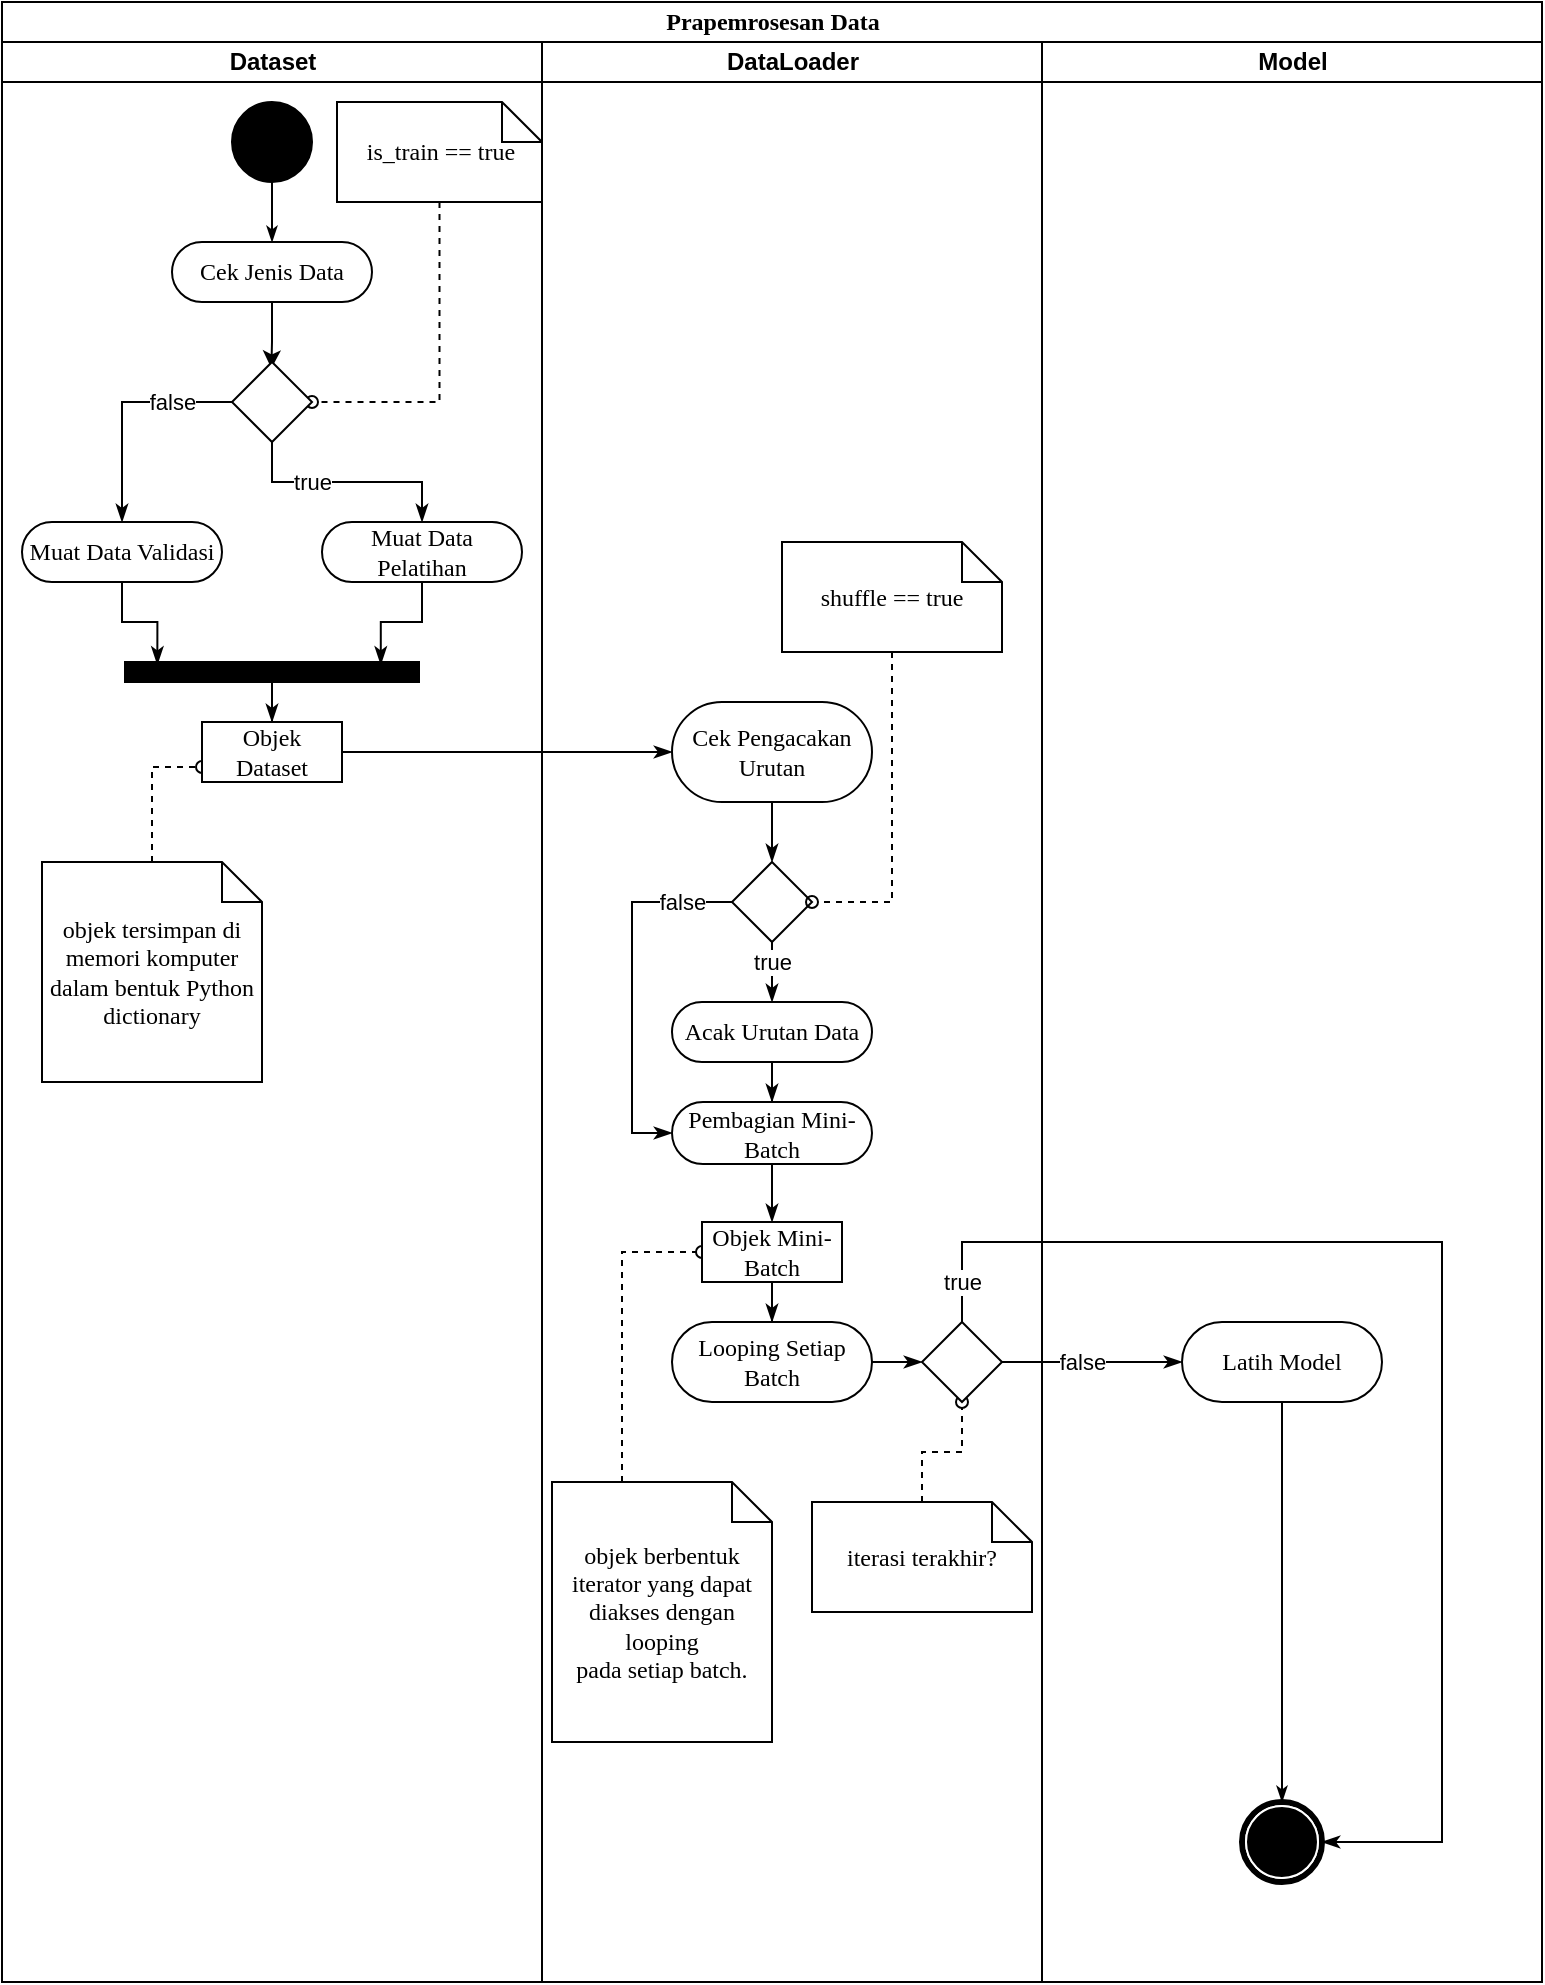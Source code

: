 <mxfile version="13.1.11" type="device"><diagram name="Page-1" id="0783ab3e-0a74-02c8-0abd-f7b4e66b4bec"><mxGraphModel dx="1422" dy="763" grid="1" gridSize="10" guides="1" tooltips="1" connect="1" arrows="1" fold="1" page="1" pageScale="1" pageWidth="850" pageHeight="1100" background="#ffffff" math="0" shadow="0"><root><mxCell id="0"/><mxCell id="1" parent="0"/><mxCell id="1c1d494c118603dd-1" value="Prapemrosesan Data" style="swimlane;html=1;childLayout=stackLayout;startSize=20;rounded=0;shadow=0;comic=0;labelBackgroundColor=none;strokeWidth=1;fontFamily=Verdana;fontSize=12;align=center;" parent="1" vertex="1"><mxGeometry x="40" y="20" width="770" height="990" as="geometry"/></mxCell><mxCell id="1c1d494c118603dd-2" value="Dataset" style="swimlane;html=1;startSize=20;" parent="1c1d494c118603dd-1" vertex="1"><mxGeometry y="20" width="270" height="970" as="geometry"/></mxCell><mxCell id="pxtw0jGOL5Mcqpof18Wn-16" style="edgeStyle=orthogonalEdgeStyle;rounded=0;orthogonalLoop=1;jettySize=auto;html=1;entryX=0.11;entryY=0.124;entryDx=0;entryDy=0;entryPerimeter=0;endArrow=classicThin;endFill=1;" parent="1c1d494c118603dd-2" source="pxtw0jGOL5Mcqpof18Wn-9" target="pxtw0jGOL5Mcqpof18Wn-14" edge="1"><mxGeometry relative="1" as="geometry"/></mxCell><mxCell id="pxtw0jGOL5Mcqpof18Wn-9" value="Muat Data Validasi" style="rounded=1;whiteSpace=wrap;html=1;shadow=0;comic=0;labelBackgroundColor=none;strokeWidth=1;fontFamily=Verdana;fontSize=12;align=center;arcSize=50;" parent="1c1d494c118603dd-2" vertex="1"><mxGeometry x="10" y="240" width="100" height="30" as="geometry"/></mxCell><mxCell id="pxtw0jGOL5Mcqpof18Wn-4" style="edgeStyle=orthogonalEdgeStyle;rounded=0;orthogonalLoop=1;jettySize=auto;html=1;entryX=0.492;entryY=0.08;entryDx=0;entryDy=0;entryPerimeter=0;" parent="1c1d494c118603dd-2" source="60571a20871a0731-8" target="pxtw0jGOL5Mcqpof18Wn-1" edge="1"><mxGeometry relative="1" as="geometry"/></mxCell><mxCell id="1c1d494c118603dd-27" style="edgeStyle=orthogonalEdgeStyle;rounded=0;html=1;labelBackgroundColor=none;startArrow=none;startFill=0;startSize=5;endArrow=classicThin;endFill=1;endSize=5;jettySize=auto;orthogonalLoop=1;strokeWidth=1;fontFamily=Verdana;fontSize=12" parent="1c1d494c118603dd-2" source="60571a20871a0731-4" target="60571a20871a0731-8" edge="1"><mxGeometry relative="1" as="geometry"/></mxCell><mxCell id="pxtw0jGOL5Mcqpof18Wn-7" style="edgeStyle=orthogonalEdgeStyle;rounded=0;orthogonalLoop=1;jettySize=auto;html=1;dashed=1;endArrow=oval;endFill=0;" parent="1c1d494c118603dd-2" source="pxtw0jGOL5Mcqpof18Wn-3" target="pxtw0jGOL5Mcqpof18Wn-1" edge="1"><mxGeometry relative="1" as="geometry"><Array as="points"><mxPoint x="219" y="180"/></Array></mxGeometry></mxCell><mxCell id="nbkwmokEyhTQEs7W3qlK-3" style="edgeStyle=orthogonalEdgeStyle;rounded=0;orthogonalLoop=1;jettySize=auto;html=1;entryX=0;entryY=0.75;entryDx=0;entryDy=0;endArrow=oval;endFill=0;dashed=1;" edge="1" parent="1c1d494c118603dd-2" source="nbkwmokEyhTQEs7W3qlK-1" target="pxtw0jGOL5Mcqpof18Wn-20"><mxGeometry relative="1" as="geometry"/></mxCell><mxCell id="nbkwmokEyhTQEs7W3qlK-1" value="objek tersimpan di memori komputer dalam bentuk Python dictionary" style="shape=note;whiteSpace=wrap;html=1;rounded=0;shadow=0;comic=0;labelBackgroundColor=none;strokeWidth=1;fontFamily=Verdana;fontSize=12;align=center;size=20;" vertex="1" parent="1c1d494c118603dd-2"><mxGeometry x="20" y="410" width="110" height="110" as="geometry"/></mxCell><mxCell id="pxtw0jGOL5Mcqpof18Wn-20" value="Objek Dataset" style="rounded=0;whiteSpace=wrap;html=1;shadow=0;comic=0;labelBackgroundColor=none;strokeWidth=1;fontFamily=Verdana;fontSize=12;align=center;arcSize=50;" parent="1c1d494c118603dd-2" vertex="1"><mxGeometry x="100" y="340" width="70" height="30" as="geometry"/></mxCell><mxCell id="60571a20871a0731-4" value="" style="ellipse;whiteSpace=wrap;html=1;rounded=0;shadow=0;comic=0;labelBackgroundColor=none;strokeWidth=1;fillColor=#000000;fontFamily=Verdana;fontSize=12;align=center;" parent="1c1d494c118603dd-2" vertex="1"><mxGeometry x="115" y="30" width="40" height="40" as="geometry"/></mxCell><mxCell id="pxtw0jGOL5Mcqpof18Wn-11" style="edgeStyle=orthogonalEdgeStyle;rounded=0;orthogonalLoop=1;jettySize=auto;html=1;endArrow=classicThin;endFill=1;" parent="1c1d494c118603dd-2" source="pxtw0jGOL5Mcqpof18Wn-1" target="pxtw0jGOL5Mcqpof18Wn-9" edge="1"><mxGeometry relative="1" as="geometry"><Array as="points"><mxPoint x="60" y="180"/></Array></mxGeometry></mxCell><mxCell id="pxtw0jGOL5Mcqpof18Wn-13" value="false" style="edgeLabel;html=1;align=center;verticalAlign=middle;resizable=0;points=[];" parent="pxtw0jGOL5Mcqpof18Wn-11" vertex="1" connectable="0"><mxGeometry x="-0.65" y="-2" relative="1" as="geometry"><mxPoint x="-10" y="2" as="offset"/></mxGeometry></mxCell><mxCell id="pxtw0jGOL5Mcqpof18Wn-18" style="edgeStyle=orthogonalEdgeStyle;rounded=0;orthogonalLoop=1;jettySize=auto;html=1;endArrow=classicThin;endFill=1;" parent="1c1d494c118603dd-2" source="pxtw0jGOL5Mcqpof18Wn-1" target="pxtw0jGOL5Mcqpof18Wn-8" edge="1"><mxGeometry relative="1" as="geometry"><Array as="points"><mxPoint x="135" y="220"/><mxPoint x="210" y="220"/></Array></mxGeometry></mxCell><mxCell id="pxtw0jGOL5Mcqpof18Wn-23" value="true" style="edgeLabel;html=1;align=center;verticalAlign=middle;resizable=0;points=[];" parent="pxtw0jGOL5Mcqpof18Wn-18" vertex="1" connectable="0"><mxGeometry x="0.209" y="-2" relative="1" as="geometry"><mxPoint x="-29.66" y="-2" as="offset"/></mxGeometry></mxCell><mxCell id="pxtw0jGOL5Mcqpof18Wn-1" value="" style="rhombus;whiteSpace=wrap;html=1;" parent="1c1d494c118603dd-2" vertex="1"><mxGeometry x="115" y="160" width="40" height="40" as="geometry"/></mxCell><mxCell id="pxtw0jGOL5Mcqpof18Wn-21" style="edgeStyle=orthogonalEdgeStyle;rounded=0;orthogonalLoop=1;jettySize=auto;html=1;entryX=0.5;entryY=0;entryDx=0;entryDy=0;endArrow=classicThin;endFill=1;" parent="1c1d494c118603dd-2" source="pxtw0jGOL5Mcqpof18Wn-14" target="pxtw0jGOL5Mcqpof18Wn-20" edge="1"><mxGeometry relative="1" as="geometry"/></mxCell><mxCell id="pxtw0jGOL5Mcqpof18Wn-14" value="" style="whiteSpace=wrap;html=1;rounded=0;shadow=0;comic=0;labelBackgroundColor=none;strokeWidth=1;fillColor=#000000;fontFamily=Verdana;fontSize=12;align=center;rotation=0;" parent="1c1d494c118603dd-2" vertex="1"><mxGeometry x="61.5" y="310" width="147" height="10" as="geometry"/></mxCell><mxCell id="pxtw0jGOL5Mcqpof18Wn-17" style="edgeStyle=orthogonalEdgeStyle;rounded=0;orthogonalLoop=1;jettySize=auto;html=1;entryX=0.87;entryY=0.124;entryDx=0;entryDy=0;entryPerimeter=0;endArrow=classicThin;endFill=1;" parent="1c1d494c118603dd-2" source="pxtw0jGOL5Mcqpof18Wn-8" target="pxtw0jGOL5Mcqpof18Wn-14" edge="1"><mxGeometry relative="1" as="geometry"/></mxCell><mxCell id="60571a20871a0731-8" value="Cek Jenis Data" style="rounded=1;whiteSpace=wrap;html=1;shadow=0;comic=0;labelBackgroundColor=none;strokeWidth=1;fontFamily=Verdana;fontSize=12;align=center;arcSize=50;" parent="1c1d494c118603dd-2" vertex="1"><mxGeometry x="85" y="100" width="100" height="30" as="geometry"/></mxCell><mxCell id="pxtw0jGOL5Mcqpof18Wn-8" value="Muat Data Pelatihan" style="rounded=1;whiteSpace=wrap;html=1;shadow=0;comic=0;labelBackgroundColor=none;strokeWidth=1;fontFamily=Verdana;fontSize=12;align=center;arcSize=50;" parent="1c1d494c118603dd-2" vertex="1"><mxGeometry x="160" y="240" width="100" height="30" as="geometry"/></mxCell><mxCell id="pxtw0jGOL5Mcqpof18Wn-3" value="&lt;div&gt;is_train == true&lt;/div&gt;" style="shape=note;whiteSpace=wrap;html=1;rounded=0;shadow=0;comic=0;labelBackgroundColor=none;strokeWidth=1;fontFamily=Verdana;fontSize=12;align=center;size=20;" parent="1c1d494c118603dd-2" vertex="1"><mxGeometry x="167.5" y="30" width="102.5" height="50" as="geometry"/></mxCell><mxCell id="1c1d494c118603dd-3" value="DataLoader" style="swimlane;html=1;startSize=20;" parent="1c1d494c118603dd-1" vertex="1"><mxGeometry x="270" y="20" width="250" height="970" as="geometry"/></mxCell><mxCell id="pxtw0jGOL5Mcqpof18Wn-25" style="edgeStyle=orthogonalEdgeStyle;rounded=0;orthogonalLoop=1;jettySize=auto;html=1;endArrow=classicThin;endFill=1;" parent="1c1d494c118603dd-3" source="1c1d494c118603dd-11" target="pxtw0jGOL5Mcqpof18Wn-24" edge="1"><mxGeometry relative="1" as="geometry"/></mxCell><mxCell id="pxtw0jGOL5Mcqpof18Wn-41" style="edgeStyle=orthogonalEdgeStyle;rounded=0;orthogonalLoop=1;jettySize=auto;html=1;endArrow=classicThin;endFill=1;" parent="1c1d494c118603dd-3" source="pxtw0jGOL5Mcqpof18Wn-28" target="1c1d494c118603dd-15" edge="1"><mxGeometry relative="1" as="geometry"/></mxCell><mxCell id="pxtw0jGOL5Mcqpof18Wn-44" style="edgeStyle=orthogonalEdgeStyle;rounded=0;orthogonalLoop=1;jettySize=auto;html=1;entryX=0;entryY=0.5;entryDx=0;entryDy=0;endArrow=oval;endFill=0;dashed=1;" parent="1c1d494c118603dd-3" source="pxtw0jGOL5Mcqpof18Wn-43" target="1c1d494c118603dd-15" edge="1"><mxGeometry relative="1" as="geometry"><Array as="points"><mxPoint x="40" y="605"/></Array></mxGeometry></mxCell><mxCell id="pxtw0jGOL5Mcqpof18Wn-43" value="&lt;div&gt;objek berbentuk iterator yang dapat diakses dengan looping&lt;/div&gt;&lt;div&gt;pada setiap batch.&lt;br&gt;&lt;/div&gt;" style="shape=note;whiteSpace=wrap;html=1;rounded=0;shadow=0;comic=0;labelBackgroundColor=none;strokeWidth=1;fontFamily=Verdana;fontSize=12;align=center;size=20;" parent="1c1d494c118603dd-3" vertex="1"><mxGeometry x="5" y="720" width="110" height="130" as="geometry"/></mxCell><mxCell id="pxtw0jGOL5Mcqpof18Wn-48" style="edgeStyle=orthogonalEdgeStyle;rounded=0;orthogonalLoop=1;jettySize=auto;html=1;entryX=0;entryY=0.5;entryDx=0;entryDy=0;endArrow=classicThin;endFill=1;" parent="1c1d494c118603dd-3" source="pxtw0jGOL5Mcqpof18Wn-42" target="pxtw0jGOL5Mcqpof18Wn-47" edge="1"><mxGeometry relative="1" as="geometry"/></mxCell><mxCell id="pxtw0jGOL5Mcqpof18Wn-42" value="Looping Setiap Batch" style="rounded=1;whiteSpace=wrap;html=1;shadow=0;comic=0;labelBackgroundColor=none;strokeWidth=1;fontFamily=Verdana;fontSize=12;align=center;arcSize=50;" parent="1c1d494c118603dd-3" vertex="1"><mxGeometry x="65" y="640" width="100" height="40" as="geometry"/></mxCell><mxCell id="pxtw0jGOL5Mcqpof18Wn-28" value="Pembagian Mini-Batch" style="rounded=1;whiteSpace=wrap;html=1;shadow=0;comic=0;labelBackgroundColor=none;strokeWidth=1;fontFamily=Verdana;fontSize=12;align=center;arcSize=50;" parent="1c1d494c118603dd-3" vertex="1"><mxGeometry x="65" y="530" width="100" height="31" as="geometry"/></mxCell><mxCell id="1c1d494c118603dd-11" value="Cek Pengacakan Urutan" style="rounded=1;whiteSpace=wrap;html=1;shadow=0;comic=0;labelBackgroundColor=none;strokeWidth=1;fontFamily=Verdana;fontSize=12;align=center;arcSize=50;" parent="1c1d494c118603dd-3" vertex="1"><mxGeometry x="65" y="330" width="100" height="50" as="geometry"/></mxCell><mxCell id="pxtw0jGOL5Mcqpof18Wn-27" style="edgeStyle=orthogonalEdgeStyle;rounded=0;orthogonalLoop=1;jettySize=auto;html=1;endArrow=classicThin;endFill=1;" parent="1c1d494c118603dd-3" source="pxtw0jGOL5Mcqpof18Wn-24" target="pxtw0jGOL5Mcqpof18Wn-26" edge="1"><mxGeometry relative="1" as="geometry"/></mxCell><mxCell id="pxtw0jGOL5Mcqpof18Wn-31" value="true" style="edgeLabel;html=1;align=center;verticalAlign=middle;resizable=0;points=[];" parent="pxtw0jGOL5Mcqpof18Wn-27" vertex="1" connectable="0"><mxGeometry x="0.487" relative="1" as="geometry"><mxPoint y="-7.14" as="offset"/></mxGeometry></mxCell><mxCell id="pxtw0jGOL5Mcqpof18Wn-35" style="edgeStyle=orthogonalEdgeStyle;rounded=0;orthogonalLoop=1;jettySize=auto;html=1;entryX=0;entryY=0.5;entryDx=0;entryDy=0;endArrow=classicThin;endFill=1;" parent="1c1d494c118603dd-3" source="pxtw0jGOL5Mcqpof18Wn-24" target="pxtw0jGOL5Mcqpof18Wn-28" edge="1"><mxGeometry relative="1" as="geometry"><Array as="points"><mxPoint x="45" y="430"/><mxPoint x="45" y="546"/></Array></mxGeometry></mxCell><mxCell id="pxtw0jGOL5Mcqpof18Wn-36" value="false" style="edgeLabel;html=1;align=center;verticalAlign=middle;resizable=0;points=[];" parent="pxtw0jGOL5Mcqpof18Wn-35" vertex="1" connectable="0"><mxGeometry x="-0.84" y="-1" relative="1" as="geometry"><mxPoint x="-10" y="1" as="offset"/></mxGeometry></mxCell><mxCell id="pxtw0jGOL5Mcqpof18Wn-24" value="" style="rhombus;whiteSpace=wrap;html=1;" parent="1c1d494c118603dd-3" vertex="1"><mxGeometry x="95" y="410" width="40" height="40" as="geometry"/></mxCell><mxCell id="pxtw0jGOL5Mcqpof18Wn-34" style="edgeStyle=orthogonalEdgeStyle;rounded=0;orthogonalLoop=1;jettySize=auto;html=1;entryX=0.5;entryY=0;entryDx=0;entryDy=0;endArrow=classicThin;endFill=1;" parent="1c1d494c118603dd-3" source="pxtw0jGOL5Mcqpof18Wn-26" target="pxtw0jGOL5Mcqpof18Wn-28" edge="1"><mxGeometry relative="1" as="geometry"/></mxCell><mxCell id="pxtw0jGOL5Mcqpof18Wn-26" value="Acak Urutan Data" style="rounded=1;whiteSpace=wrap;html=1;shadow=0;comic=0;labelBackgroundColor=none;strokeWidth=1;fontFamily=Verdana;fontSize=12;align=center;arcSize=50;" parent="1c1d494c118603dd-3" vertex="1"><mxGeometry x="65" y="480" width="100" height="30" as="geometry"/></mxCell><mxCell id="pxtw0jGOL5Mcqpof18Wn-38" style="edgeStyle=orthogonalEdgeStyle;rounded=0;orthogonalLoop=1;jettySize=auto;html=1;entryX=1;entryY=0.5;entryDx=0;entryDy=0;endArrow=oval;endFill=0;dashed=1;" parent="1c1d494c118603dd-3" source="pxtw0jGOL5Mcqpof18Wn-37" target="pxtw0jGOL5Mcqpof18Wn-24" edge="1"><mxGeometry relative="1" as="geometry"/></mxCell><mxCell id="pxtw0jGOL5Mcqpof18Wn-45" style="edgeStyle=orthogonalEdgeStyle;rounded=0;orthogonalLoop=1;jettySize=auto;html=1;endArrow=classicThin;endFill=1;" parent="1c1d494c118603dd-3" source="1c1d494c118603dd-15" target="pxtw0jGOL5Mcqpof18Wn-42" edge="1"><mxGeometry relative="1" as="geometry"/></mxCell><mxCell id="1c1d494c118603dd-15" value="Objek Mini-Batch" style="rounded=0;whiteSpace=wrap;html=1;shadow=0;comic=0;labelBackgroundColor=none;strokeWidth=1;fontFamily=Verdana;fontSize=12;align=center;arcSize=50;" parent="1c1d494c118603dd-3" vertex="1"><mxGeometry x="80" y="590" width="70" height="30" as="geometry"/></mxCell><mxCell id="pxtw0jGOL5Mcqpof18Wn-37" value="shuffle == true" style="shape=note;whiteSpace=wrap;html=1;rounded=0;shadow=0;comic=0;labelBackgroundColor=none;strokeWidth=1;fontFamily=Verdana;fontSize=12;align=center;size=20;" parent="1c1d494c118603dd-3" vertex="1"><mxGeometry x="120" y="250" width="110" height="55" as="geometry"/></mxCell><mxCell id="pxtw0jGOL5Mcqpof18Wn-50" style="edgeStyle=orthogonalEdgeStyle;rounded=0;orthogonalLoop=1;jettySize=auto;html=1;entryX=0.5;entryY=1;entryDx=0;entryDy=0;endArrow=oval;endFill=0;dashed=1;" parent="1c1d494c118603dd-3" source="pxtw0jGOL5Mcqpof18Wn-49" target="pxtw0jGOL5Mcqpof18Wn-47" edge="1"><mxGeometry relative="1" as="geometry"/></mxCell><mxCell id="pxtw0jGOL5Mcqpof18Wn-49" value="iterasi terakhir?" style="shape=note;whiteSpace=wrap;html=1;rounded=0;shadow=0;comic=0;labelBackgroundColor=none;strokeWidth=1;fontFamily=Verdana;fontSize=12;align=center;size=20;" parent="1c1d494c118603dd-3" vertex="1"><mxGeometry x="135" y="730" width="110" height="55" as="geometry"/></mxCell><mxCell id="pxtw0jGOL5Mcqpof18Wn-47" value="" style="rhombus;whiteSpace=wrap;html=1;" parent="1c1d494c118603dd-3" vertex="1"><mxGeometry x="190" y="640" width="40" height="40" as="geometry"/></mxCell><mxCell id="1c1d494c118603dd-4" value="Model" style="swimlane;html=1;startSize=20;" parent="1c1d494c118603dd-1" vertex="1"><mxGeometry x="520" y="20" width="250" height="970" as="geometry"/></mxCell><mxCell id="1c1d494c118603dd-45" style="edgeStyle=none;rounded=0;html=1;labelBackgroundColor=none;startArrow=none;startFill=0;startSize=5;endArrow=classicThin;endFill=1;endSize=5;jettySize=auto;orthogonalLoop=1;strokeWidth=1;fontFamily=Verdana;fontSize=12" parent="1c1d494c118603dd-4" source="1c1d494c118603dd-19" target="60571a20871a0731-5" edge="1"><mxGeometry relative="1" as="geometry"/></mxCell><mxCell id="1c1d494c118603dd-19" value="Latih Model" style="rounded=1;whiteSpace=wrap;html=1;shadow=0;comic=0;labelBackgroundColor=none;strokeWidth=1;fontFamily=Verdana;fontSize=12;align=center;arcSize=50;" parent="1c1d494c118603dd-4" vertex="1"><mxGeometry x="70" y="640" width="100" height="40" as="geometry"/></mxCell><mxCell id="60571a20871a0731-5" value="" style="shape=mxgraph.bpmn.shape;html=1;verticalLabelPosition=bottom;labelBackgroundColor=#ffffff;verticalAlign=top;perimeter=ellipsePerimeter;outline=end;symbol=terminate;rounded=0;shadow=0;comic=0;strokeWidth=1;fontFamily=Verdana;fontSize=12;align=center;" parent="1c1d494c118603dd-4" vertex="1"><mxGeometry x="100" y="880" width="40" height="40" as="geometry"/></mxCell><mxCell id="pxtw0jGOL5Mcqpof18Wn-22" style="edgeStyle=orthogonalEdgeStyle;rounded=0;orthogonalLoop=1;jettySize=auto;html=1;entryX=0;entryY=0.5;entryDx=0;entryDy=0;endArrow=classicThin;endFill=1;" parent="1c1d494c118603dd-1" source="pxtw0jGOL5Mcqpof18Wn-20" target="1c1d494c118603dd-11" edge="1"><mxGeometry relative="1" as="geometry"/></mxCell><mxCell id="pxtw0jGOL5Mcqpof18Wn-51" style="edgeStyle=orthogonalEdgeStyle;rounded=0;orthogonalLoop=1;jettySize=auto;html=1;endArrow=classicThin;endFill=1;" parent="1c1d494c118603dd-1" source="pxtw0jGOL5Mcqpof18Wn-47" target="1c1d494c118603dd-19" edge="1"><mxGeometry relative="1" as="geometry"/></mxCell><mxCell id="pxtw0jGOL5Mcqpof18Wn-52" value="false" style="edgeLabel;html=1;align=center;verticalAlign=middle;resizable=0;points=[];" parent="pxtw0jGOL5Mcqpof18Wn-51" vertex="1" connectable="0"><mxGeometry x="-0.204" y="3" relative="1" as="geometry"><mxPoint x="4.17" y="3" as="offset"/></mxGeometry></mxCell><mxCell id="pxtw0jGOL5Mcqpof18Wn-53" style="edgeStyle=orthogonalEdgeStyle;rounded=0;orthogonalLoop=1;jettySize=auto;html=1;entryX=1;entryY=0.5;entryDx=0;entryDy=0;endArrow=classicThin;endFill=1;" parent="1c1d494c118603dd-1" source="pxtw0jGOL5Mcqpof18Wn-47" target="60571a20871a0731-5" edge="1"><mxGeometry relative="1" as="geometry"><Array as="points"><mxPoint x="480" y="620"/><mxPoint x="720" y="620"/><mxPoint x="720" y="920"/></Array></mxGeometry></mxCell><mxCell id="pxtw0jGOL5Mcqpof18Wn-54" value="true" style="edgeLabel;html=1;align=center;verticalAlign=middle;resizable=0;points=[];" parent="pxtw0jGOL5Mcqpof18Wn-53" vertex="1" connectable="0"><mxGeometry x="-0.898" y="-1" relative="1" as="geometry"><mxPoint x="-1" y="12.5" as="offset"/></mxGeometry></mxCell></root></mxGraphModel></diagram></mxfile>